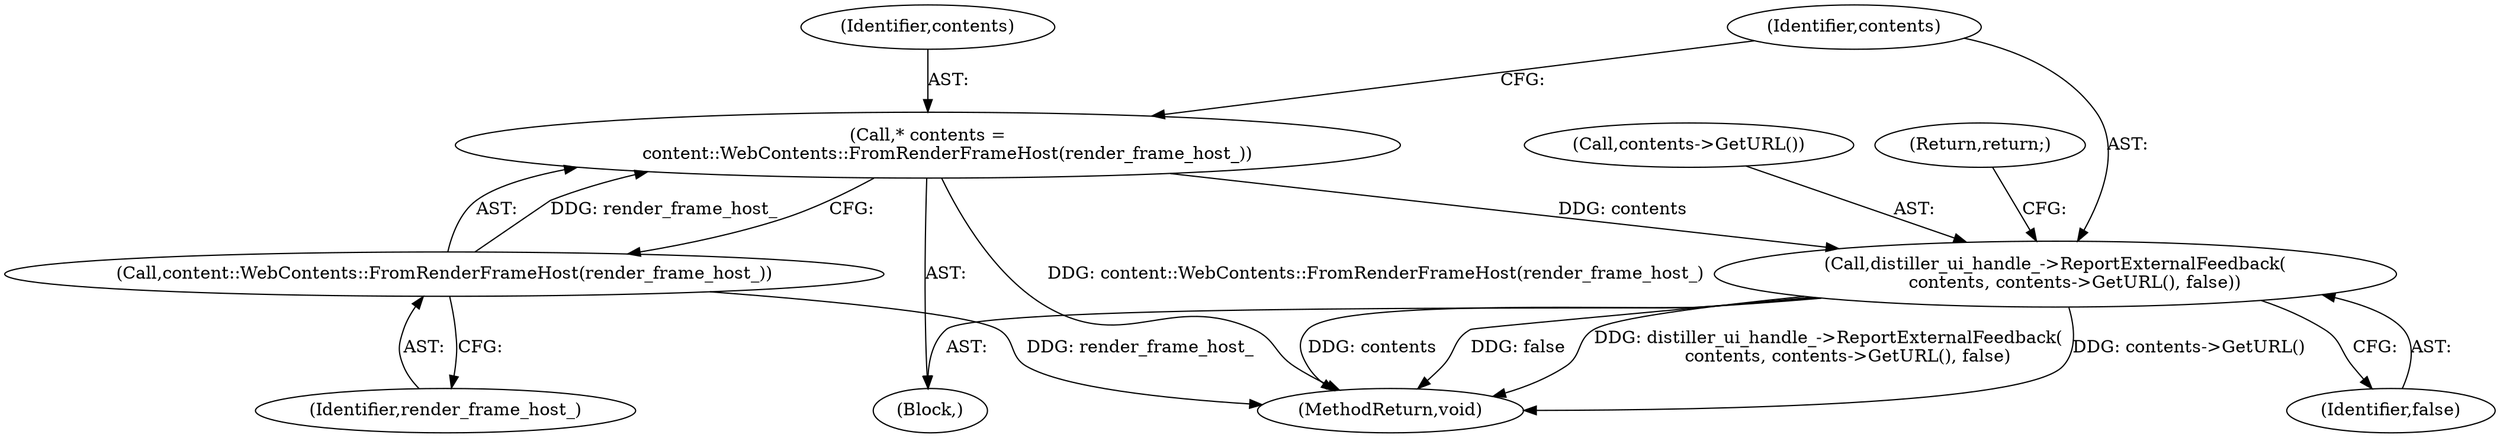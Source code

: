 digraph "0_Chrome_dcd10462fb49c72544719c490238f3a35edf3fc6_4@pointer" {
"1000119" [label="(Call,distiller_ui_handle_->ReportExternalFeedback(\n       contents, contents->GetURL(), false))"];
"1000115" [label="(Call,* contents =\n       content::WebContents::FromRenderFrameHost(render_frame_host_))"];
"1000117" [label="(Call,content::WebContents::FromRenderFrameHost(render_frame_host_))"];
"1000102" [label="(Block,)"];
"1000116" [label="(Identifier,contents)"];
"1000124" [label="(MethodReturn,void)"];
"1000117" [label="(Call,content::WebContents::FromRenderFrameHost(render_frame_host_))"];
"1000115" [label="(Call,* contents =\n       content::WebContents::FromRenderFrameHost(render_frame_host_))"];
"1000122" [label="(Identifier,false)"];
"1000119" [label="(Call,distiller_ui_handle_->ReportExternalFeedback(\n       contents, contents->GetURL(), false))"];
"1000121" [label="(Call,contents->GetURL())"];
"1000120" [label="(Identifier,contents)"];
"1000118" [label="(Identifier,render_frame_host_)"];
"1000123" [label="(Return,return;)"];
"1000119" -> "1000102"  [label="AST: "];
"1000119" -> "1000122"  [label="CFG: "];
"1000120" -> "1000119"  [label="AST: "];
"1000121" -> "1000119"  [label="AST: "];
"1000122" -> "1000119"  [label="AST: "];
"1000123" -> "1000119"  [label="CFG: "];
"1000119" -> "1000124"  [label="DDG: false"];
"1000119" -> "1000124"  [label="DDG: distiller_ui_handle_->ReportExternalFeedback(\n       contents, contents->GetURL(), false)"];
"1000119" -> "1000124"  [label="DDG: contents->GetURL()"];
"1000119" -> "1000124"  [label="DDG: contents"];
"1000115" -> "1000119"  [label="DDG: contents"];
"1000115" -> "1000102"  [label="AST: "];
"1000115" -> "1000117"  [label="CFG: "];
"1000116" -> "1000115"  [label="AST: "];
"1000117" -> "1000115"  [label="AST: "];
"1000120" -> "1000115"  [label="CFG: "];
"1000115" -> "1000124"  [label="DDG: content::WebContents::FromRenderFrameHost(render_frame_host_)"];
"1000117" -> "1000115"  [label="DDG: render_frame_host_"];
"1000117" -> "1000118"  [label="CFG: "];
"1000118" -> "1000117"  [label="AST: "];
"1000117" -> "1000124"  [label="DDG: render_frame_host_"];
}
